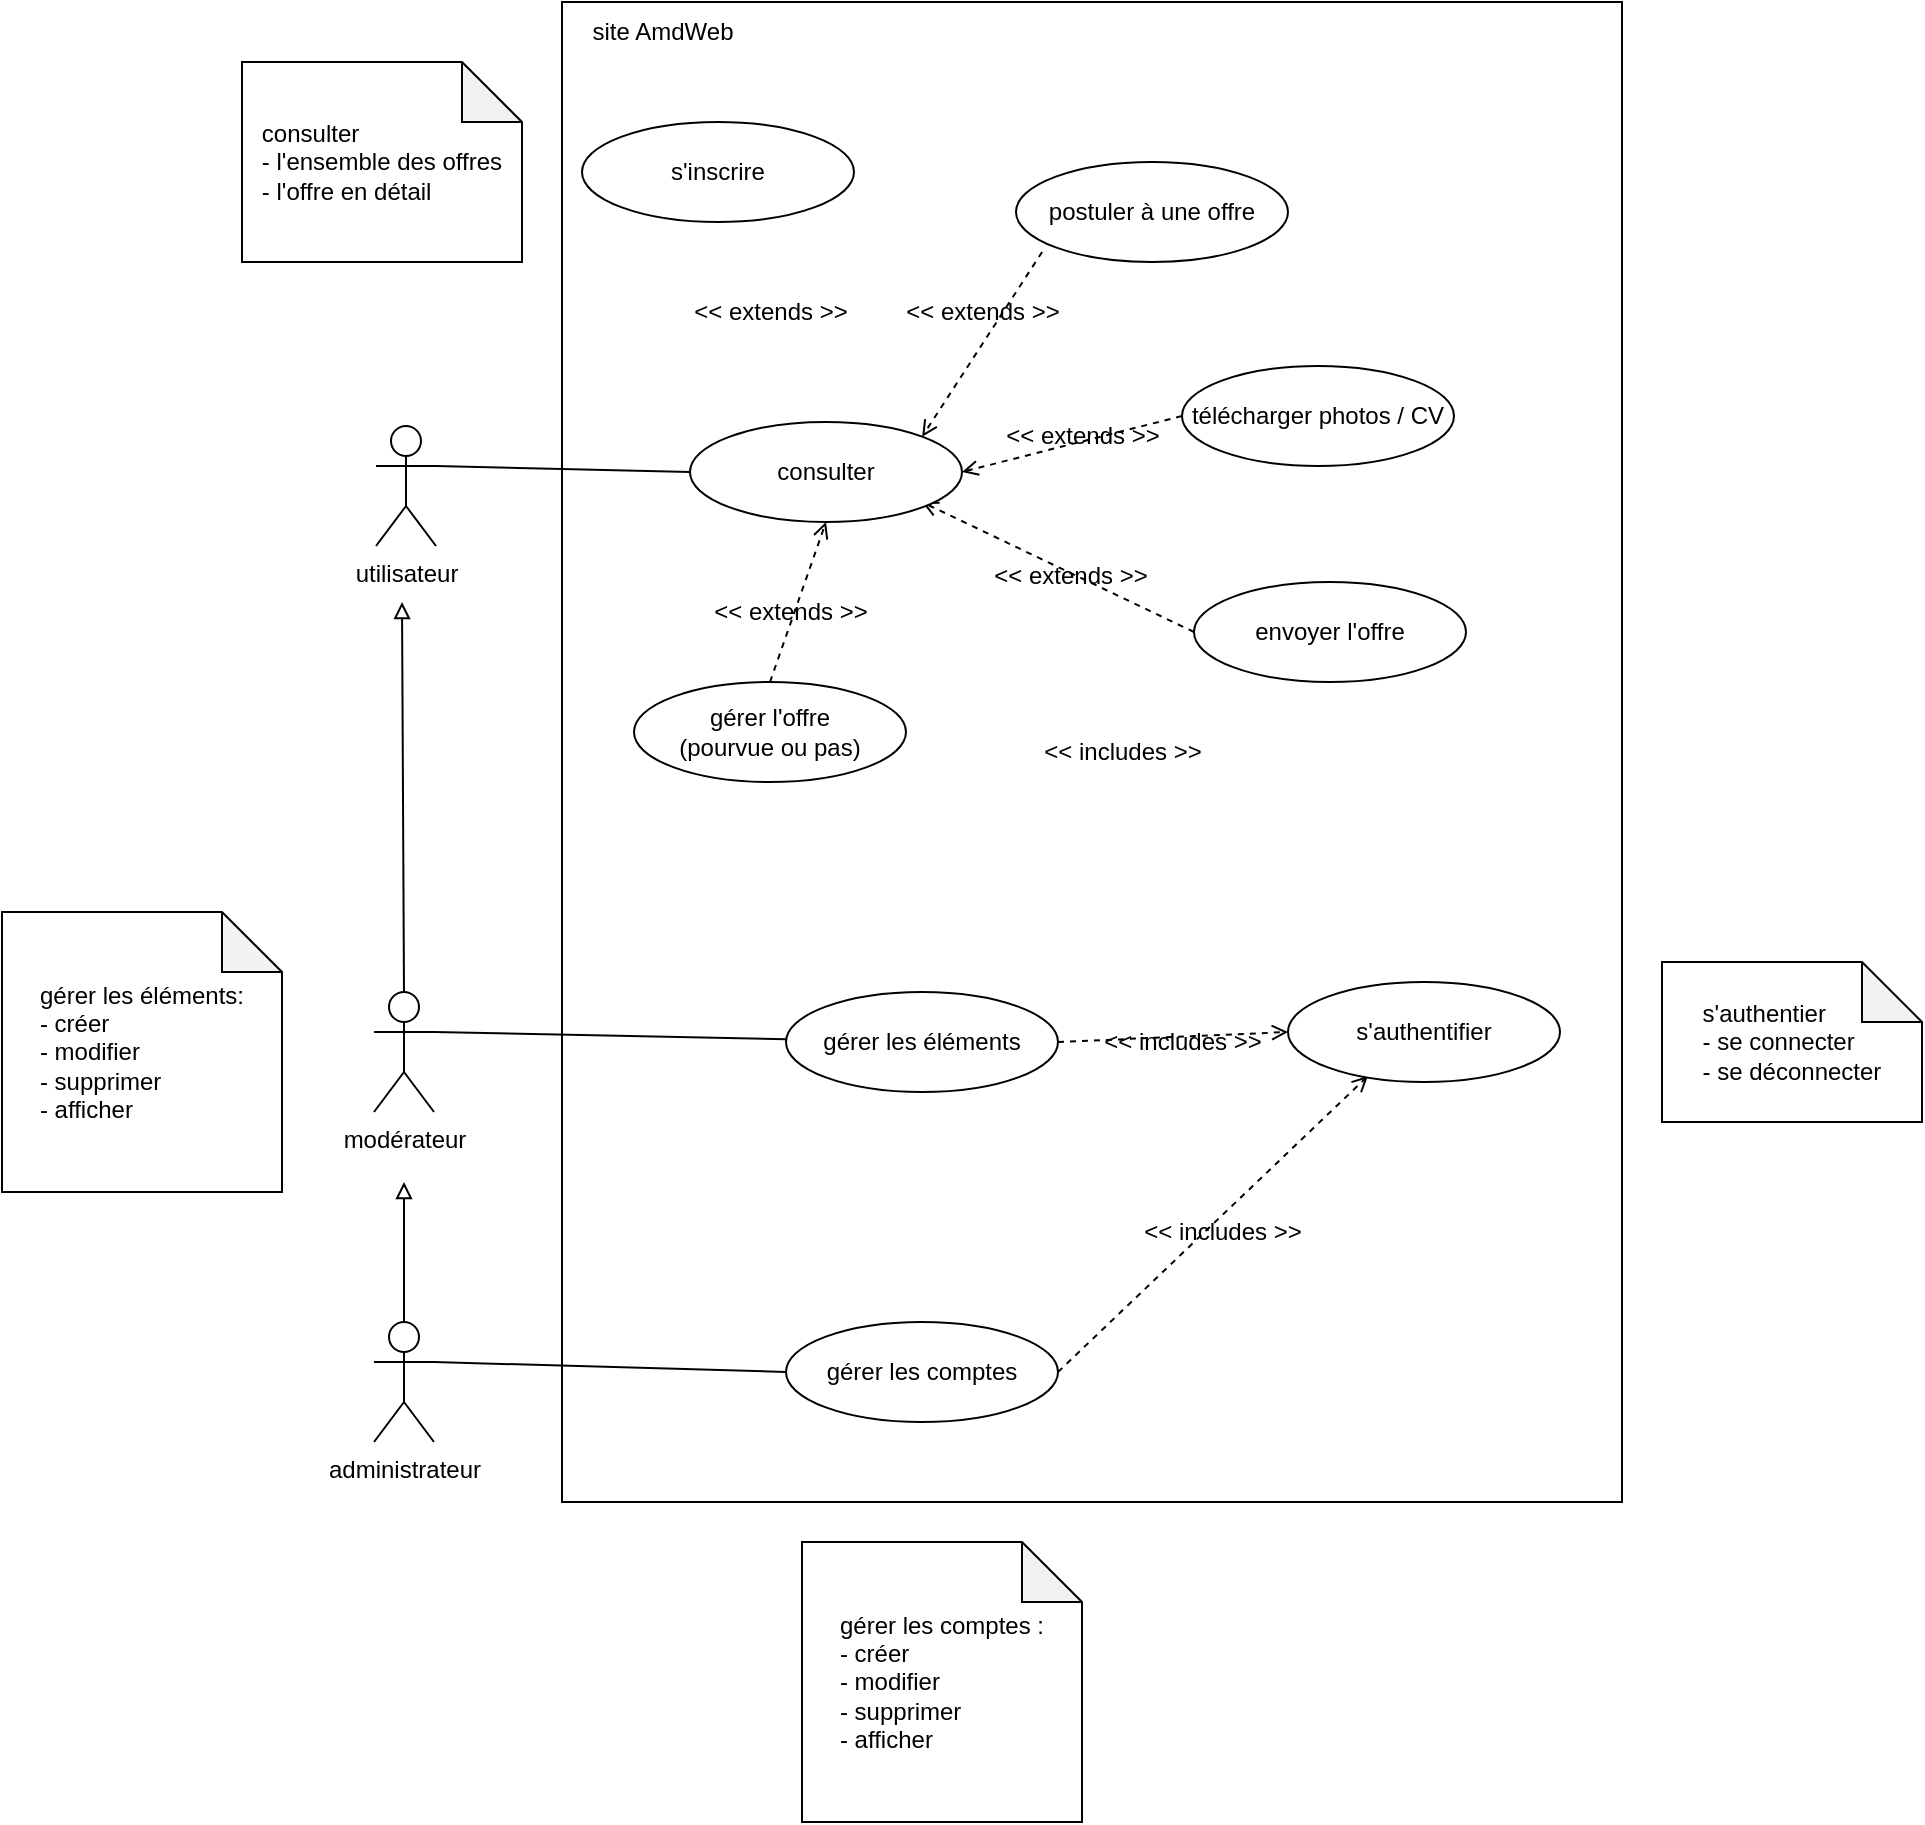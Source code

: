 <mxfile version="20.8.3" type="github"><diagram id="4h3qkwirkeFsskYC3dND" name="Page-1"><mxGraphModel dx="2062" dy="679" grid="1" gridSize="10" guides="1" tooltips="1" connect="1" arrows="1" fold="1" page="1" pageScale="1" pageWidth="827" pageHeight="1169" math="0" shadow="0"><root><mxCell id="0"/><mxCell id="1" parent="0"/><mxCell id="PBZieBC47ZhGEJygMxwg-3" value="" style="rounded=0;whiteSpace=wrap;html=1;" vertex="1" parent="1"><mxGeometry x="160" y="200" width="530" height="750" as="geometry"/></mxCell><mxCell id="PBZieBC47ZhGEJygMxwg-4" value="site AmdWeb" style="text;html=1;align=center;verticalAlign=middle;resizable=0;points=[];autosize=1;strokeColor=none;fillColor=none;" vertex="1" parent="1"><mxGeometry x="160" y="200" width="100" height="30" as="geometry"/></mxCell><mxCell id="PBZieBC47ZhGEJygMxwg-35" style="edgeStyle=none;rounded=0;orthogonalLoop=1;jettySize=auto;html=1;exitX=1;exitY=0.333;exitDx=0;exitDy=0;exitPerimeter=0;entryX=0;entryY=0.5;entryDx=0;entryDy=0;endArrow=none;endFill=0;" edge="1" parent="1" source="PBZieBC47ZhGEJygMxwg-5" target="PBZieBC47ZhGEJygMxwg-21"><mxGeometry relative="1" as="geometry"/></mxCell><mxCell id="PBZieBC47ZhGEJygMxwg-5" value="utilisateur" style="shape=umlActor;verticalLabelPosition=bottom;verticalAlign=top;html=1;outlineConnect=0;" vertex="1" parent="1"><mxGeometry x="67" y="412" width="30" height="60" as="geometry"/></mxCell><mxCell id="PBZieBC47ZhGEJygMxwg-69" style="edgeStyle=none;rounded=0;orthogonalLoop=1;jettySize=auto;html=1;exitX=1;exitY=0.333;exitDx=0;exitDy=0;exitPerimeter=0;endArrow=none;endFill=0;" edge="1" parent="1" source="PBZieBC47ZhGEJygMxwg-6" target="PBZieBC47ZhGEJygMxwg-13"><mxGeometry relative="1" as="geometry"/></mxCell><mxCell id="PBZieBC47ZhGEJygMxwg-72" style="edgeStyle=none;rounded=0;orthogonalLoop=1;jettySize=auto;html=1;exitX=0.5;exitY=0;exitDx=0;exitDy=0;exitPerimeter=0;endArrow=block;endFill=0;" edge="1" parent="1" source="PBZieBC47ZhGEJygMxwg-6"><mxGeometry relative="1" as="geometry"><mxPoint x="80" y="500" as="targetPoint"/></mxGeometry></mxCell><mxCell id="PBZieBC47ZhGEJygMxwg-6" value="modérateur" style="shape=umlActor;verticalLabelPosition=bottom;verticalAlign=top;html=1;outlineConnect=0;" vertex="1" parent="1"><mxGeometry x="66" y="695" width="30" height="60" as="geometry"/></mxCell><mxCell id="PBZieBC47ZhGEJygMxwg-70" style="edgeStyle=none;rounded=0;orthogonalLoop=1;jettySize=auto;html=1;exitX=1;exitY=0.333;exitDx=0;exitDy=0;exitPerimeter=0;entryX=0;entryY=0.5;entryDx=0;entryDy=0;endArrow=none;endFill=0;" edge="1" parent="1" source="PBZieBC47ZhGEJygMxwg-8" target="PBZieBC47ZhGEJygMxwg-14"><mxGeometry relative="1" as="geometry"/></mxCell><mxCell id="PBZieBC47ZhGEJygMxwg-71" style="edgeStyle=none;rounded=0;orthogonalLoop=1;jettySize=auto;html=1;exitX=0.5;exitY=0;exitDx=0;exitDy=0;exitPerimeter=0;endArrow=block;endFill=0;" edge="1" parent="1" source="PBZieBC47ZhGEJygMxwg-8"><mxGeometry relative="1" as="geometry"><mxPoint x="81" y="790" as="targetPoint"/></mxGeometry></mxCell><mxCell id="PBZieBC47ZhGEJygMxwg-8" value="administrateur" style="shape=umlActor;verticalLabelPosition=bottom;verticalAlign=top;html=1;outlineConnect=0;" vertex="1" parent="1"><mxGeometry x="66" y="860" width="30" height="60" as="geometry"/></mxCell><mxCell id="PBZieBC47ZhGEJygMxwg-61" style="edgeStyle=none;rounded=0;orthogonalLoop=1;jettySize=auto;html=1;exitX=0;exitY=0.5;exitDx=0;exitDy=0;entryX=1;entryY=0.5;entryDx=0;entryDy=0;dashed=1;endArrow=open;endFill=0;" edge="1" parent="1" source="PBZieBC47ZhGEJygMxwg-9" target="PBZieBC47ZhGEJygMxwg-21"><mxGeometry relative="1" as="geometry"/></mxCell><mxCell id="PBZieBC47ZhGEJygMxwg-9" value="télécharger photos / CV" style="ellipse;whiteSpace=wrap;html=1;" vertex="1" parent="1"><mxGeometry x="470" y="382" width="136" height="50" as="geometry"/></mxCell><mxCell id="PBZieBC47ZhGEJygMxwg-62" style="edgeStyle=none;rounded=0;orthogonalLoop=1;jettySize=auto;html=1;exitX=0;exitY=0.5;exitDx=0;exitDy=0;dashed=1;endArrow=open;endFill=0;" edge="1" parent="1" source="PBZieBC47ZhGEJygMxwg-10"><mxGeometry relative="1" as="geometry"><mxPoint x="340" y="450" as="targetPoint"/></mxGeometry></mxCell><mxCell id="PBZieBC47ZhGEJygMxwg-10" value="envoyer l'offre" style="ellipse;whiteSpace=wrap;html=1;" vertex="1" parent="1"><mxGeometry x="476" y="490" width="136" height="50" as="geometry"/></mxCell><mxCell id="PBZieBC47ZhGEJygMxwg-60" style="edgeStyle=none;rounded=0;orthogonalLoop=1;jettySize=auto;html=1;exitX=0.096;exitY=0.9;exitDx=0;exitDy=0;entryX=1;entryY=0;entryDx=0;entryDy=0;endArrow=open;endFill=0;dashed=1;exitPerimeter=0;" edge="1" parent="1" source="PBZieBC47ZhGEJygMxwg-11" target="PBZieBC47ZhGEJygMxwg-21"><mxGeometry relative="1" as="geometry"/></mxCell><mxCell id="PBZieBC47ZhGEJygMxwg-11" value="postuler à une offre" style="ellipse;whiteSpace=wrap;html=1;" vertex="1" parent="1"><mxGeometry x="387" y="280" width="136" height="50" as="geometry"/></mxCell><mxCell id="PBZieBC47ZhGEJygMxwg-12" value="s'inscrire" style="ellipse;whiteSpace=wrap;html=1;" vertex="1" parent="1"><mxGeometry x="170" y="260" width="136" height="50" as="geometry"/></mxCell><mxCell id="PBZieBC47ZhGEJygMxwg-66" style="edgeStyle=none;rounded=0;orthogonalLoop=1;jettySize=auto;html=1;exitX=1;exitY=0.5;exitDx=0;exitDy=0;entryX=0;entryY=0.5;entryDx=0;entryDy=0;dashed=1;endArrow=open;endFill=0;" edge="1" parent="1" source="PBZieBC47ZhGEJygMxwg-13" target="PBZieBC47ZhGEJygMxwg-20"><mxGeometry relative="1" as="geometry"/></mxCell><mxCell id="PBZieBC47ZhGEJygMxwg-13" value="gérer les éléments" style="ellipse;whiteSpace=wrap;html=1;" vertex="1" parent="1"><mxGeometry x="272" y="695" width="136" height="50" as="geometry"/></mxCell><mxCell id="PBZieBC47ZhGEJygMxwg-67" style="edgeStyle=none;rounded=0;orthogonalLoop=1;jettySize=auto;html=1;exitX=1;exitY=0.5;exitDx=0;exitDy=0;entryX=0.294;entryY=0.94;entryDx=0;entryDy=0;entryPerimeter=0;dashed=1;endArrow=open;endFill=0;" edge="1" parent="1" source="PBZieBC47ZhGEJygMxwg-14" target="PBZieBC47ZhGEJygMxwg-20"><mxGeometry relative="1" as="geometry"/></mxCell><mxCell id="PBZieBC47ZhGEJygMxwg-14" value="gérer les comptes" style="ellipse;whiteSpace=wrap;html=1;" vertex="1" parent="1"><mxGeometry x="272" y="860" width="136" height="50" as="geometry"/></mxCell><mxCell id="PBZieBC47ZhGEJygMxwg-20" value="s'authentifier" style="ellipse;whiteSpace=wrap;html=1;" vertex="1" parent="1"><mxGeometry x="523" y="690" width="136" height="50" as="geometry"/></mxCell><mxCell id="PBZieBC47ZhGEJygMxwg-21" value="consulter" style="ellipse;whiteSpace=wrap;html=1;" vertex="1" parent="1"><mxGeometry x="224" y="410" width="136" height="50" as="geometry"/></mxCell><mxCell id="PBZieBC47ZhGEJygMxwg-22" value="&lt;div align=&quot;left&quot;&gt;gérer les comptes :&lt;/div&gt;&lt;div align=&quot;left&quot;&gt;- créer&lt;/div&gt;&lt;div align=&quot;left&quot;&gt;- modifier&lt;/div&gt;&lt;div align=&quot;left&quot;&gt;- supprimer&lt;/div&gt;&lt;div align=&quot;left&quot;&gt;- afficher&lt;br&gt;&lt;/div&gt;" style="shape=note;whiteSpace=wrap;html=1;backgroundOutline=1;darkOpacity=0.05;" vertex="1" parent="1"><mxGeometry x="280" y="970" width="140" height="140" as="geometry"/></mxCell><mxCell id="PBZieBC47ZhGEJygMxwg-23" value="&lt;div align=&quot;left&quot;&gt;gérer les éléments:&lt;/div&gt;&lt;div align=&quot;left&quot;&gt;- créer&lt;/div&gt;&lt;div align=&quot;left&quot;&gt;- modifier&lt;/div&gt;&lt;div align=&quot;left&quot;&gt;- supprimer&lt;/div&gt;&lt;div align=&quot;left&quot;&gt;- afficher&lt;br&gt;&lt;/div&gt;" style="shape=note;whiteSpace=wrap;html=1;backgroundOutline=1;darkOpacity=0.05;" vertex="1" parent="1"><mxGeometry x="-120" y="655" width="140" height="140" as="geometry"/></mxCell><mxCell id="PBZieBC47ZhGEJygMxwg-24" value="&lt;div align=&quot;left&quot;&gt;consulter&lt;/div&gt;&lt;div align=&quot;left&quot;&gt;- l'ensemble des offres&lt;br&gt;&lt;/div&gt;&lt;div align=&quot;left&quot;&gt;- l'offre en détail&lt;br&gt;&lt;/div&gt;" style="shape=note;whiteSpace=wrap;html=1;backgroundOutline=1;darkOpacity=0.05;" vertex="1" parent="1"><mxGeometry y="230" width="140" height="100" as="geometry"/></mxCell><mxCell id="PBZieBC47ZhGEJygMxwg-63" style="edgeStyle=none;rounded=0;orthogonalLoop=1;jettySize=auto;html=1;exitX=0.5;exitY=0;exitDx=0;exitDy=0;entryX=0.5;entryY=1;entryDx=0;entryDy=0;dashed=1;endArrow=open;endFill=0;" edge="1" parent="1" source="PBZieBC47ZhGEJygMxwg-25" target="PBZieBC47ZhGEJygMxwg-21"><mxGeometry relative="1" as="geometry"/></mxCell><mxCell id="PBZieBC47ZhGEJygMxwg-25" value="&lt;div&gt;gérer l'offre&lt;/div&gt;&lt;div&gt;(pourvue ou pas)&lt;br&gt;&lt;/div&gt;" style="ellipse;whiteSpace=wrap;html=1;" vertex="1" parent="1"><mxGeometry x="196" y="540" width="136" height="50" as="geometry"/></mxCell><mxCell id="PBZieBC47ZhGEJygMxwg-28" value="&lt;div align=&quot;left&quot;&gt;s'authentier&lt;/div&gt;&lt;div align=&quot;left&quot;&gt;- se connecter&lt;br&gt;&lt;/div&gt;&lt;div align=&quot;left&quot;&gt;- se déconnecter&lt;br&gt;&lt;/div&gt;" style="shape=note;whiteSpace=wrap;html=1;backgroundOutline=1;darkOpacity=0.05;" vertex="1" parent="1"><mxGeometry x="710" y="680" width="130" height="80" as="geometry"/></mxCell><mxCell id="PBZieBC47ZhGEJygMxwg-30" value="&amp;lt;&amp;lt; includes &amp;gt;&amp;gt;" style="text;html=1;align=center;verticalAlign=middle;resizable=0;points=[];autosize=1;strokeColor=none;fillColor=none;" vertex="1" parent="1"><mxGeometry x="420" y="705" width="100" height="30" as="geometry"/></mxCell><mxCell id="PBZieBC47ZhGEJygMxwg-34" value="&amp;lt;&amp;lt; includes &amp;gt;&amp;gt;" style="text;html=1;align=center;verticalAlign=middle;resizable=0;points=[];autosize=1;strokeColor=none;fillColor=none;" vertex="1" parent="1"><mxGeometry x="390" y="560" width="100" height="30" as="geometry"/></mxCell><mxCell id="PBZieBC47ZhGEJygMxwg-41" value="&amp;lt;&amp;lt; extends &amp;gt;&amp;gt;" style="text;html=1;align=center;verticalAlign=middle;resizable=0;points=[];autosize=1;strokeColor=none;fillColor=none;" vertex="1" parent="1"><mxGeometry x="320" y="340" width="100" height="30" as="geometry"/></mxCell><mxCell id="PBZieBC47ZhGEJygMxwg-42" value="&amp;lt;&amp;lt; extends &amp;gt;&amp;gt;" style="text;html=1;align=center;verticalAlign=middle;resizable=0;points=[];autosize=1;strokeColor=none;fillColor=none;" vertex="1" parent="1"><mxGeometry x="224" y="490" width="100" height="30" as="geometry"/></mxCell><mxCell id="PBZieBC47ZhGEJygMxwg-43" value="&amp;lt;&amp;lt; extends &amp;gt;&amp;gt;" style="text;html=1;align=center;verticalAlign=middle;resizable=0;points=[];autosize=1;strokeColor=none;fillColor=none;" vertex="1" parent="1"><mxGeometry x="214" y="340" width="100" height="30" as="geometry"/></mxCell><mxCell id="PBZieBC47ZhGEJygMxwg-44" value="&amp;lt;&amp;lt; extends &amp;gt;&amp;gt;" style="text;html=1;align=center;verticalAlign=middle;resizable=0;points=[];autosize=1;strokeColor=none;fillColor=none;" vertex="1" parent="1"><mxGeometry x="370" y="402" width="100" height="30" as="geometry"/></mxCell><mxCell id="PBZieBC47ZhGEJygMxwg-49" value="&amp;lt;&amp;lt; extends &amp;gt;&amp;gt;" style="text;html=1;align=center;verticalAlign=middle;resizable=0;points=[];autosize=1;strokeColor=none;fillColor=none;" vertex="1" parent="1"><mxGeometry x="364" y="472" width="100" height="30" as="geometry"/></mxCell><mxCell id="PBZieBC47ZhGEJygMxwg-52" style="edgeStyle=none;rounded=0;orthogonalLoop=1;jettySize=auto;html=1;exitX=1;exitY=1;exitDx=0;exitDy=0;exitPerimeter=0;dashed=1;endArrow=open;endFill=0;" edge="1" parent="1" source="PBZieBC47ZhGEJygMxwg-6" target="PBZieBC47ZhGEJygMxwg-6"><mxGeometry relative="1" as="geometry"/></mxCell><mxCell id="PBZieBC47ZhGEJygMxwg-68" value="&amp;lt;&amp;lt; includes &amp;gt;&amp;gt;" style="text;html=1;align=center;verticalAlign=middle;resizable=0;points=[];autosize=1;strokeColor=none;fillColor=none;" vertex="1" parent="1"><mxGeometry x="440" y="800" width="100" height="30" as="geometry"/></mxCell></root></mxGraphModel></diagram></mxfile>